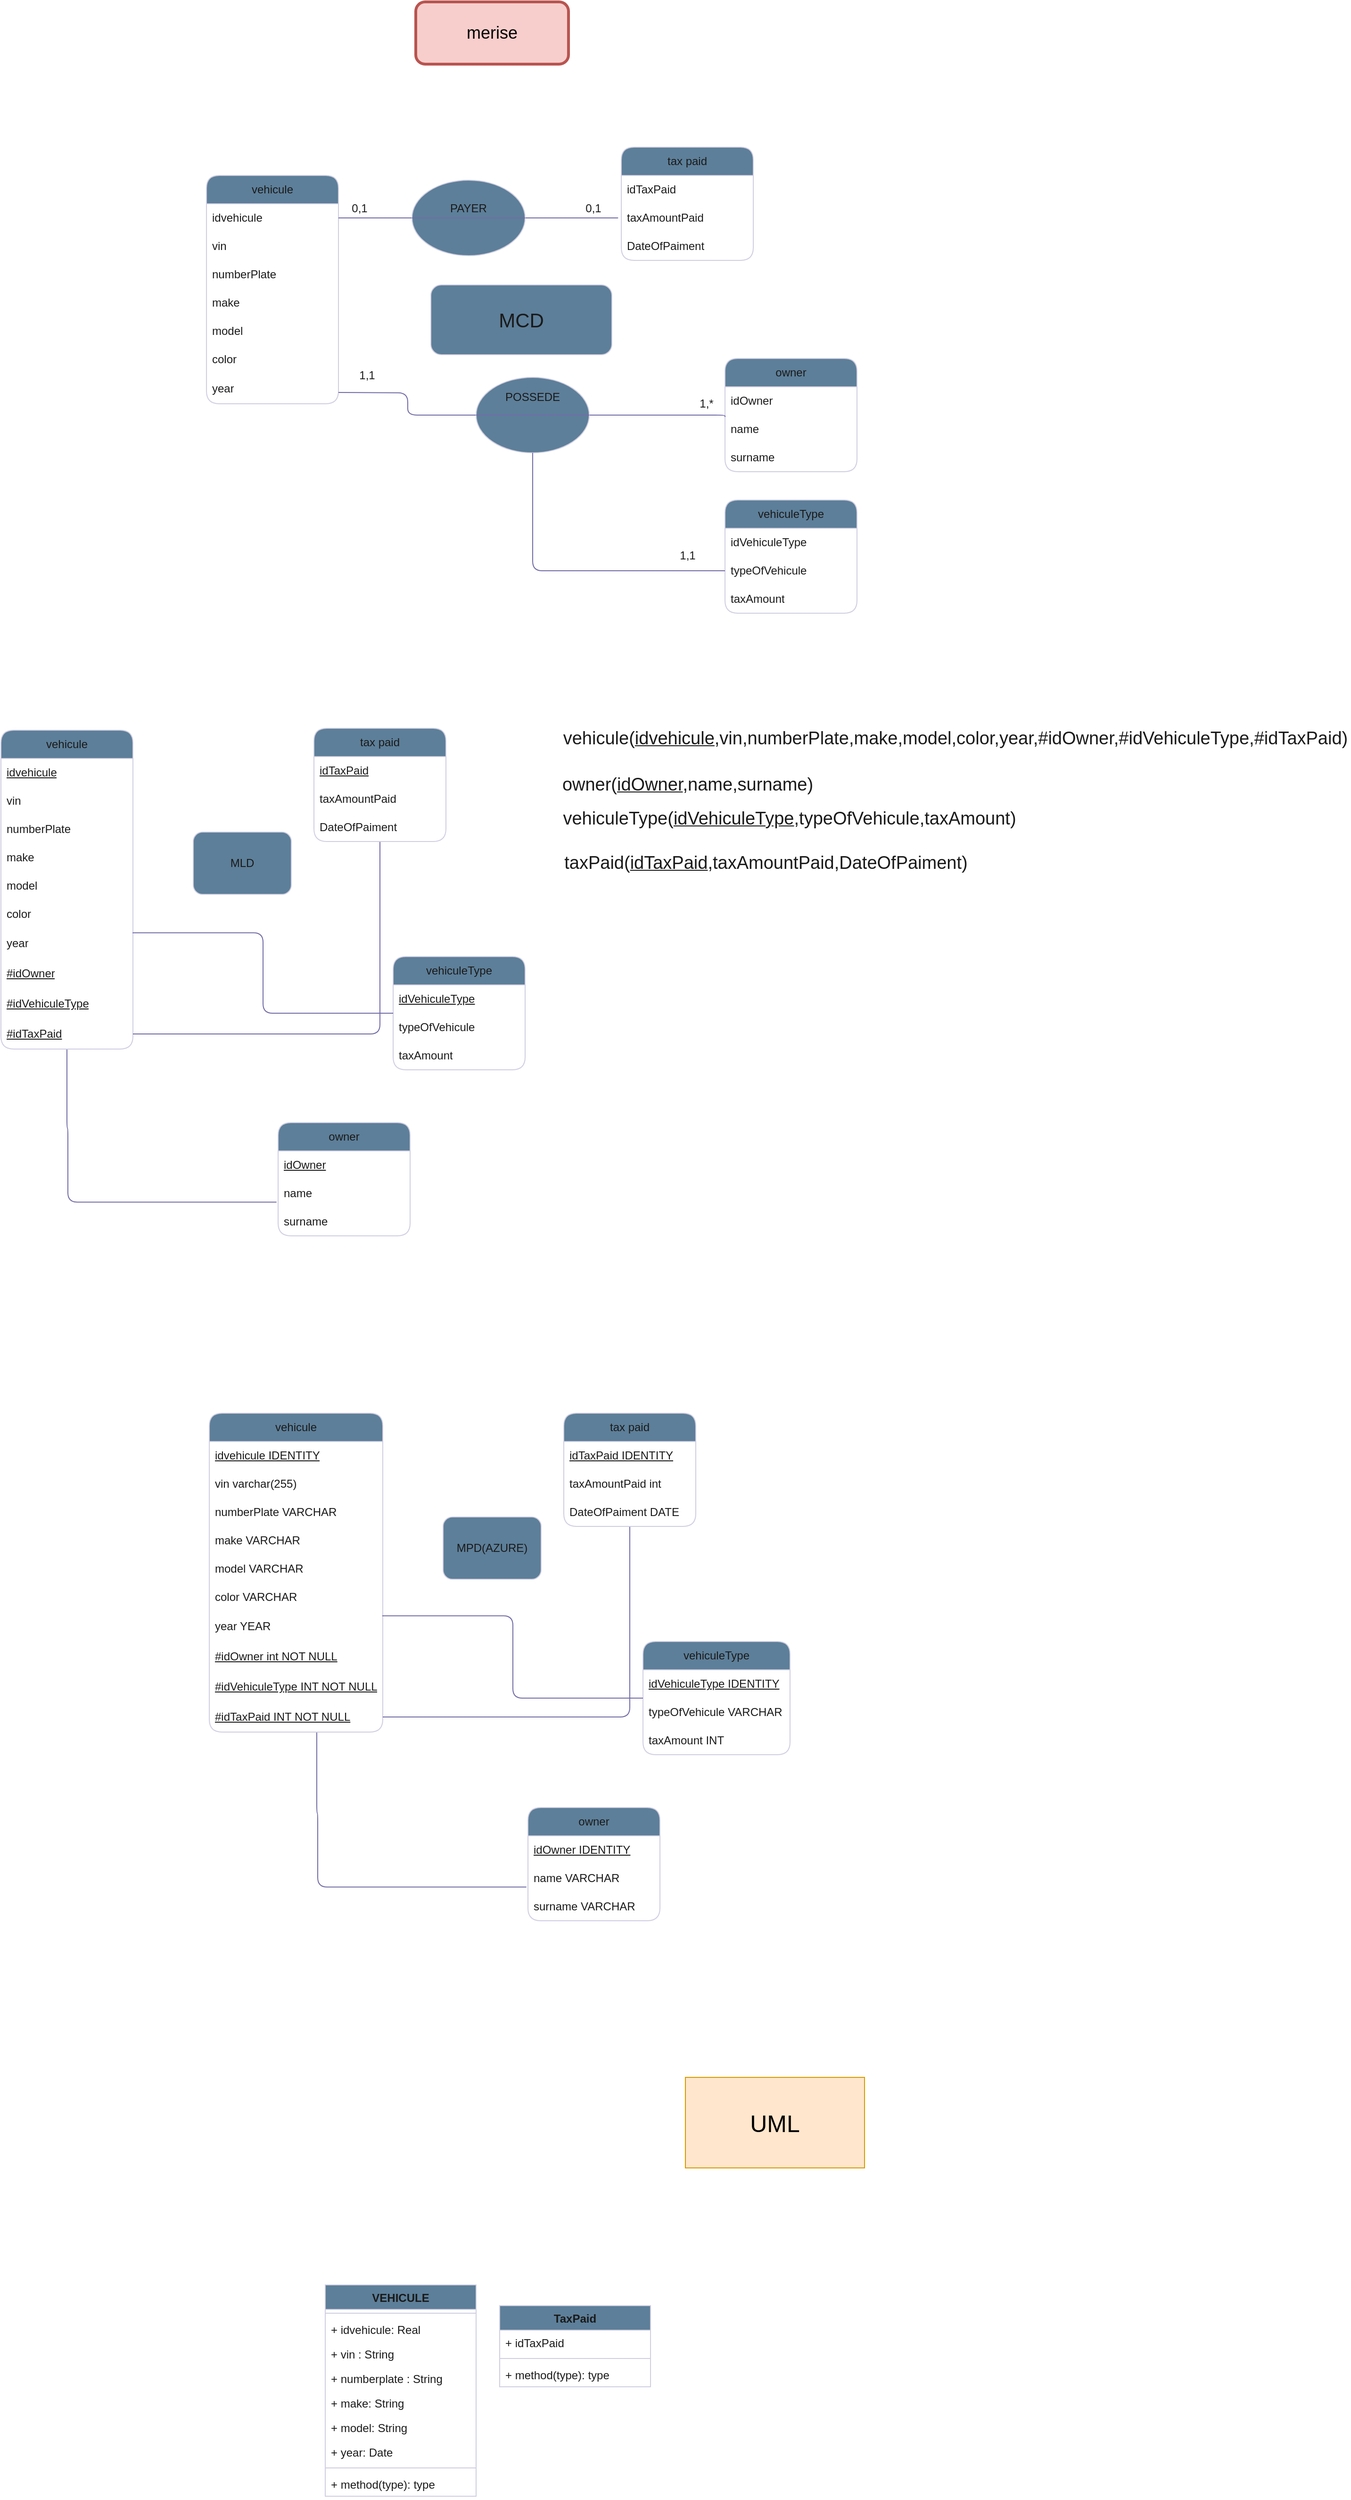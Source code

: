 <mxfile version="23.1.5" type="github">
  <diagram id="C5RBs43oDa-KdzZeNtuy" name="Page-1">
    <mxGraphModel dx="827" dy="2083" grid="1" gridSize="22" guides="1" tooltips="1" connect="1" arrows="1" fold="1" page="1" pageScale="1" pageWidth="1200" pageHeight="1600" math="0" shadow="0">
      <root>
        <mxCell id="WIyWlLk6GJQsqaUBKTNV-0" />
        <mxCell id="WIyWlLk6GJQsqaUBKTNV-1" parent="WIyWlLk6GJQsqaUBKTNV-0" />
        <mxCell id="b2RJDhuck7k-rT2xG-7A-0" value="vehicule" style="swimlane;fontStyle=0;childLayout=stackLayout;horizontal=1;startSize=30;horizontalStack=0;resizeParent=1;resizeParentMax=0;resizeLast=0;collapsible=1;marginBottom=0;whiteSpace=wrap;html=1;rounded=1;labelBackgroundColor=none;fillColor=#5D7F99;strokeColor=#D0CEE2;fontColor=#1A1A1A;" parent="WIyWlLk6GJQsqaUBKTNV-1" vertex="1">
          <mxGeometry x="239" y="-1312" width="140" height="242" as="geometry" />
        </mxCell>
        <mxCell id="b2RJDhuck7k-rT2xG-7A-1" value="idvehicule" style="text;strokeColor=none;fillColor=none;align=left;verticalAlign=middle;spacingLeft=4;spacingRight=4;overflow=hidden;points=[[0,0.5],[1,0.5]];portConstraint=eastwest;rotatable=0;whiteSpace=wrap;html=1;rounded=1;labelBackgroundColor=none;fontColor=#1A1A1A;" parent="b2RJDhuck7k-rT2xG-7A-0" vertex="1">
          <mxGeometry y="30" width="140" height="30" as="geometry" />
        </mxCell>
        <mxCell id="b2RJDhuck7k-rT2xG-7A-2" value="vin" style="text;strokeColor=none;fillColor=none;align=left;verticalAlign=middle;spacingLeft=4;spacingRight=4;overflow=hidden;points=[[0,0.5],[1,0.5]];portConstraint=eastwest;rotatable=0;whiteSpace=wrap;html=1;rounded=1;labelBackgroundColor=none;fontColor=#1A1A1A;" parent="b2RJDhuck7k-rT2xG-7A-0" vertex="1">
          <mxGeometry y="60" width="140" height="30" as="geometry" />
        </mxCell>
        <mxCell id="b2RJDhuck7k-rT2xG-7A-3" value="numberPlate" style="text;strokeColor=none;fillColor=none;align=left;verticalAlign=middle;spacingLeft=4;spacingRight=4;overflow=hidden;points=[[0,0.5],[1,0.5]];portConstraint=eastwest;rotatable=0;whiteSpace=wrap;html=1;rounded=1;labelBackgroundColor=none;fontColor=#1A1A1A;" parent="b2RJDhuck7k-rT2xG-7A-0" vertex="1">
          <mxGeometry y="90" width="140" height="30" as="geometry" />
        </mxCell>
        <mxCell id="b2RJDhuck7k-rT2xG-7A-18" value="make" style="text;strokeColor=none;fillColor=none;align=left;verticalAlign=middle;spacingLeft=4;spacingRight=4;overflow=hidden;points=[[0,0.5],[1,0.5]];portConstraint=eastwest;rotatable=0;whiteSpace=wrap;html=1;rounded=1;labelBackgroundColor=none;fontColor=#1A1A1A;" parent="b2RJDhuck7k-rT2xG-7A-0" vertex="1">
          <mxGeometry y="120" width="140" height="30" as="geometry" />
        </mxCell>
        <mxCell id="b2RJDhuck7k-rT2xG-7A-17" value="model" style="text;strokeColor=none;fillColor=none;align=left;verticalAlign=middle;spacingLeft=4;spacingRight=4;overflow=hidden;points=[[0,0.5],[1,0.5]];portConstraint=eastwest;rotatable=0;whiteSpace=wrap;html=1;rounded=1;labelBackgroundColor=none;fontColor=#1A1A1A;" parent="b2RJDhuck7k-rT2xG-7A-0" vertex="1">
          <mxGeometry y="150" width="140" height="30" as="geometry" />
        </mxCell>
        <mxCell id="b2RJDhuck7k-rT2xG-7A-16" value="color" style="text;strokeColor=none;fillColor=none;align=left;verticalAlign=middle;spacingLeft=4;spacingRight=4;overflow=hidden;points=[[0,0.5],[1,0.5]];portConstraint=eastwest;rotatable=0;whiteSpace=wrap;html=1;rounded=1;labelBackgroundColor=none;fontColor=#1A1A1A;" parent="b2RJDhuck7k-rT2xG-7A-0" vertex="1">
          <mxGeometry y="180" width="140" height="30" as="geometry" />
        </mxCell>
        <mxCell id="b2RJDhuck7k-rT2xG-7A-20" value="year" style="text;strokeColor=none;fillColor=none;align=left;verticalAlign=middle;spacingLeft=4;spacingRight=4;overflow=hidden;points=[[0,0.5],[1,0.5]];portConstraint=eastwest;rotatable=0;whiteSpace=wrap;html=1;rounded=1;labelBackgroundColor=none;fontColor=#1A1A1A;" parent="b2RJDhuck7k-rT2xG-7A-0" vertex="1">
          <mxGeometry y="210" width="140" height="32" as="geometry" />
        </mxCell>
        <mxCell id="b2RJDhuck7k-rT2xG-7A-4" value="tax paid" style="swimlane;fontStyle=0;childLayout=stackLayout;horizontal=1;startSize=30;horizontalStack=0;resizeParent=1;resizeParentMax=0;resizeLast=0;collapsible=1;marginBottom=0;whiteSpace=wrap;html=1;rounded=1;labelBackgroundColor=none;fillColor=#5D7F99;strokeColor=#D0CEE2;fontColor=#1A1A1A;" parent="WIyWlLk6GJQsqaUBKTNV-1" vertex="1">
          <mxGeometry x="679" y="-1342" width="140" height="120" as="geometry" />
        </mxCell>
        <mxCell id="b2RJDhuck7k-rT2xG-7A-5" value="idTaxPaid" style="text;strokeColor=none;fillColor=none;align=left;verticalAlign=middle;spacingLeft=4;spacingRight=4;overflow=hidden;points=[[0,0.5],[1,0.5]];portConstraint=eastwest;rotatable=0;whiteSpace=wrap;html=1;rounded=1;labelBackgroundColor=none;fontColor=#1A1A1A;" parent="b2RJDhuck7k-rT2xG-7A-4" vertex="1">
          <mxGeometry y="30" width="140" height="30" as="geometry" />
        </mxCell>
        <mxCell id="b2RJDhuck7k-rT2xG-7A-6" value="taxAmountPaid" style="text;strokeColor=none;fillColor=none;align=left;verticalAlign=middle;spacingLeft=4;spacingRight=4;overflow=hidden;points=[[0,0.5],[1,0.5]];portConstraint=eastwest;rotatable=0;whiteSpace=wrap;html=1;rounded=1;labelBackgroundColor=none;fontColor=#1A1A1A;" parent="b2RJDhuck7k-rT2xG-7A-4" vertex="1">
          <mxGeometry y="60" width="140" height="30" as="geometry" />
        </mxCell>
        <mxCell id="b2RJDhuck7k-rT2xG-7A-7" value="DateOfPaiment" style="text;strokeColor=none;fillColor=none;align=left;verticalAlign=middle;spacingLeft=4;spacingRight=4;overflow=hidden;points=[[0,0.5],[1,0.5]];portConstraint=eastwest;rotatable=0;whiteSpace=wrap;html=1;rounded=1;labelBackgroundColor=none;fontColor=#1A1A1A;" parent="b2RJDhuck7k-rT2xG-7A-4" vertex="1">
          <mxGeometry y="90" width="140" height="30" as="geometry" />
        </mxCell>
        <mxCell id="b2RJDhuck7k-rT2xG-7A-8" value="owner" style="swimlane;fontStyle=0;childLayout=stackLayout;horizontal=1;startSize=30;horizontalStack=0;resizeParent=1;resizeParentMax=0;resizeLast=0;collapsible=1;marginBottom=0;whiteSpace=wrap;html=1;rounded=1;labelBackgroundColor=none;fillColor=#5D7F99;strokeColor=#D0CEE2;fontColor=#1A1A1A;" parent="WIyWlLk6GJQsqaUBKTNV-1" vertex="1">
          <mxGeometry x="789" y="-1118" width="140" height="120" as="geometry" />
        </mxCell>
        <mxCell id="b2RJDhuck7k-rT2xG-7A-9" value="idOwner" style="text;strokeColor=none;fillColor=none;align=left;verticalAlign=middle;spacingLeft=4;spacingRight=4;overflow=hidden;points=[[0,0.5],[1,0.5]];portConstraint=eastwest;rotatable=0;whiteSpace=wrap;html=1;rounded=1;labelBackgroundColor=none;fontColor=#1A1A1A;" parent="b2RJDhuck7k-rT2xG-7A-8" vertex="1">
          <mxGeometry y="30" width="140" height="30" as="geometry" />
        </mxCell>
        <mxCell id="b2RJDhuck7k-rT2xG-7A-10" value="name" style="text;strokeColor=none;fillColor=none;align=left;verticalAlign=middle;spacingLeft=4;spacingRight=4;overflow=hidden;points=[[0,0.5],[1,0.5]];portConstraint=eastwest;rotatable=0;whiteSpace=wrap;html=1;rounded=1;labelBackgroundColor=none;fontColor=#1A1A1A;" parent="b2RJDhuck7k-rT2xG-7A-8" vertex="1">
          <mxGeometry y="60" width="140" height="30" as="geometry" />
        </mxCell>
        <mxCell id="b2RJDhuck7k-rT2xG-7A-11" value="surname" style="text;strokeColor=none;fillColor=none;align=left;verticalAlign=middle;spacingLeft=4;spacingRight=4;overflow=hidden;points=[[0,0.5],[1,0.5]];portConstraint=eastwest;rotatable=0;whiteSpace=wrap;html=1;rounded=1;labelBackgroundColor=none;fontColor=#1A1A1A;" parent="b2RJDhuck7k-rT2xG-7A-8" vertex="1">
          <mxGeometry y="90" width="140" height="30" as="geometry" />
        </mxCell>
        <mxCell id="b2RJDhuck7k-rT2xG-7A-12" value="vehiculeType" style="swimlane;fontStyle=0;childLayout=stackLayout;horizontal=1;startSize=30;horizontalStack=0;resizeParent=1;resizeParentMax=0;resizeLast=0;collapsible=1;marginBottom=0;whiteSpace=wrap;html=1;rounded=1;labelBackgroundColor=none;fillColor=#5D7F99;strokeColor=#D0CEE2;fontColor=#1A1A1A;" parent="WIyWlLk6GJQsqaUBKTNV-1" vertex="1">
          <mxGeometry x="789" y="-968" width="140" height="120" as="geometry" />
        </mxCell>
        <mxCell id="b2RJDhuck7k-rT2xG-7A-13" value="idVehiculeType" style="text;strokeColor=none;fillColor=none;align=left;verticalAlign=middle;spacingLeft=4;spacingRight=4;overflow=hidden;points=[[0,0.5],[1,0.5]];portConstraint=eastwest;rotatable=0;whiteSpace=wrap;html=1;rounded=1;labelBackgroundColor=none;fontColor=#1A1A1A;" parent="b2RJDhuck7k-rT2xG-7A-12" vertex="1">
          <mxGeometry y="30" width="140" height="30" as="geometry" />
        </mxCell>
        <mxCell id="b2RJDhuck7k-rT2xG-7A-14" value="typeOfVehicule" style="text;strokeColor=none;fillColor=none;align=left;verticalAlign=middle;spacingLeft=4;spacingRight=4;overflow=hidden;points=[[0,0.5],[1,0.5]];portConstraint=eastwest;rotatable=0;whiteSpace=wrap;html=1;rounded=1;labelBackgroundColor=none;fontColor=#1A1A1A;" parent="b2RJDhuck7k-rT2xG-7A-12" vertex="1">
          <mxGeometry y="60" width="140" height="30" as="geometry" />
        </mxCell>
        <mxCell id="b2RJDhuck7k-rT2xG-7A-15" value="taxAmount" style="text;strokeColor=none;fillColor=none;align=left;verticalAlign=middle;spacingLeft=4;spacingRight=4;overflow=hidden;points=[[0,0.5],[1,0.5]];portConstraint=eastwest;rotatable=0;whiteSpace=wrap;html=1;rounded=1;labelBackgroundColor=none;fontColor=#1A1A1A;" parent="b2RJDhuck7k-rT2xG-7A-12" vertex="1">
          <mxGeometry y="90" width="140" height="30" as="geometry" />
        </mxCell>
        <mxCell id="b2RJDhuck7k-rT2xG-7A-25" style="edgeStyle=orthogonalEdgeStyle;rounded=1;orthogonalLoop=1;jettySize=auto;html=1;endArrow=none;endFill=0;exitX=1;exitY=0.5;exitDx=0;exitDy=0;labelBackgroundColor=none;strokeColor=#736CA8;fontColor=default;" parent="WIyWlLk6GJQsqaUBKTNV-1" edge="1">
          <mxGeometry relative="1" as="geometry">
            <mxPoint x="645" y="-1058" as="sourcePoint" />
            <mxPoint x="789" y="-1056" as="targetPoint" />
            <Array as="points">
              <mxPoint x="789" y="-1058" />
            </Array>
          </mxGeometry>
        </mxCell>
        <mxCell id="b2RJDhuck7k-rT2xG-7A-27" style="edgeStyle=orthogonalEdgeStyle;rounded=1;orthogonalLoop=1;jettySize=auto;html=1;entryX=1;entryY=0.5;entryDx=0;entryDy=0;endArrow=none;endFill=0;labelBackgroundColor=none;strokeColor=#736CA8;fontColor=default;" parent="WIyWlLk6GJQsqaUBKTNV-1" source="b2RJDhuck7k-rT2xG-7A-51" target="b2RJDhuck7k-rT2xG-7A-1" edge="1">
          <mxGeometry relative="1" as="geometry">
            <mxPoint x="569" y="-1267" as="sourcePoint" />
            <Array as="points" />
          </mxGeometry>
        </mxCell>
        <mxCell id="b2RJDhuck7k-rT2xG-7A-29" value="0,1" style="text;html=1;align=center;verticalAlign=middle;resizable=0;points=[];autosize=1;strokeColor=none;fillColor=none;rounded=1;labelBackgroundColor=none;fontColor=#1A1A1A;" parent="WIyWlLk6GJQsqaUBKTNV-1" vertex="1">
          <mxGeometry x="627" y="-1299" width="44" height="44" as="geometry" />
        </mxCell>
        <mxCell id="b2RJDhuck7k-rT2xG-7A-31" value="1,*" style="text;html=1;align=center;verticalAlign=middle;resizable=0;points=[];autosize=1;strokeColor=none;fillColor=none;strokeWidth=6;rounded=1;labelBackgroundColor=none;fontColor=#1A1A1A;" parent="WIyWlLk6GJQsqaUBKTNV-1" vertex="1">
          <mxGeometry x="747" y="-1092" width="44" height="44" as="geometry" />
        </mxCell>
        <mxCell id="b2RJDhuck7k-rT2xG-7A-37" value="0,1" style="text;html=1;align=center;verticalAlign=middle;resizable=0;points=[];autosize=1;strokeColor=none;fillColor=none;rounded=1;labelBackgroundColor=none;fontColor=#1A1A1A;" parent="WIyWlLk6GJQsqaUBKTNV-1" vertex="1">
          <mxGeometry x="379" y="-1299" width="44" height="44" as="geometry" />
        </mxCell>
        <mxCell id="b2RJDhuck7k-rT2xG-7A-40" value="&lt;font style=&quot;font-size: 21px;&quot;&gt;MCD&lt;/font&gt;" style="text;html=1;align=center;verticalAlign=middle;whiteSpace=wrap;rounded=1;fillColor=#5D7F99;strokeColor=#D0CEE2;perimeterSpacing=1;imageWidth=27;imageHeight=24;arcSize=15;labelBackgroundColor=none;fontColor=#1A1A1A;" parent="WIyWlLk6GJQsqaUBKTNV-1" vertex="1">
          <mxGeometry x="477" y="-1196" width="192" height="74" as="geometry" />
        </mxCell>
        <mxCell id="b2RJDhuck7k-rT2xG-7A-48" value="" style="edgeStyle=orthogonalEdgeStyle;rounded=1;orthogonalLoop=1;jettySize=auto;html=1;entryX=0;entryY=0.5;entryDx=0;entryDy=0;endArrow=none;endFill=0;exitX=-0.046;exitY=0.386;exitDx=0;exitDy=0;exitPerimeter=0;labelBackgroundColor=none;strokeColor=#736CA8;fontColor=default;" parent="WIyWlLk6GJQsqaUBKTNV-1" target="b2RJDhuck7k-rT2xG-7A-47" edge="1">
          <mxGeometry relative="1" as="geometry">
            <mxPoint x="378.976" y="-1082.016" as="sourcePoint" />
            <mxPoint x="789" y="-1057" as="targetPoint" />
          </mxGeometry>
        </mxCell>
        <mxCell id="b2RJDhuck7k-rT2xG-7A-47" value="" style="ellipse;whiteSpace=wrap;html=1;rounded=1;labelBackgroundColor=none;fillColor=#5D7F99;strokeColor=#D0CEE2;fontColor=#1A1A1A;" parent="WIyWlLk6GJQsqaUBKTNV-1" vertex="1">
          <mxGeometry x="525" y="-1098" width="120" height="80" as="geometry" />
        </mxCell>
        <mxCell id="b2RJDhuck7k-rT2xG-7A-49" value="" style="endArrow=none;html=1;rounded=1;entryX=1;entryY=0.5;entryDx=0;entryDy=0;exitX=0;exitY=0.5;exitDx=0;exitDy=0;labelBackgroundColor=none;strokeColor=#736CA8;fontColor=default;" parent="WIyWlLk6GJQsqaUBKTNV-1" source="b2RJDhuck7k-rT2xG-7A-47" target="b2RJDhuck7k-rT2xG-7A-47" edge="1">
          <mxGeometry width="50" height="50" relative="1" as="geometry">
            <mxPoint x="525" y="-1138" as="sourcePoint" />
            <mxPoint x="575" y="-1188" as="targetPoint" />
          </mxGeometry>
        </mxCell>
        <mxCell id="b2RJDhuck7k-rT2xG-7A-50" value="POSSEDE" style="text;html=1;align=center;verticalAlign=middle;whiteSpace=wrap;rounded=1;labelBackgroundColor=none;fontColor=#1A1A1A;" parent="WIyWlLk6GJQsqaUBKTNV-1" vertex="1">
          <mxGeometry x="555" y="-1092" width="60" height="30" as="geometry" />
        </mxCell>
        <mxCell id="b2RJDhuck7k-rT2xG-7A-52" value="" style="edgeStyle=orthogonalEdgeStyle;rounded=1;orthogonalLoop=1;jettySize=auto;html=1;entryX=1;entryY=0.5;entryDx=0;entryDy=0;endArrow=none;endFill=0;labelBackgroundColor=none;strokeColor=#736CA8;fontColor=default;" parent="WIyWlLk6GJQsqaUBKTNV-1" target="b2RJDhuck7k-rT2xG-7A-51" edge="1">
          <mxGeometry relative="1" as="geometry">
            <mxPoint x="667" y="-1267" as="sourcePoint" />
            <mxPoint x="379" y="-1267" as="targetPoint" />
            <Array as="points">
              <mxPoint x="679" y="-1267" />
              <mxPoint x="679" y="-1267" />
            </Array>
          </mxGeometry>
        </mxCell>
        <mxCell id="b2RJDhuck7k-rT2xG-7A-51" value="" style="ellipse;whiteSpace=wrap;html=1;rounded=1;labelBackgroundColor=none;fillColor=#5D7F99;strokeColor=#D0CEE2;fontColor=#1A1A1A;" parent="WIyWlLk6GJQsqaUBKTNV-1" vertex="1">
          <mxGeometry x="457" y="-1307" width="120" height="80" as="geometry" />
        </mxCell>
        <mxCell id="b2RJDhuck7k-rT2xG-7A-53" value="" style="endArrow=none;html=1;rounded=1;labelBackgroundColor=none;strokeColor=#736CA8;fontColor=default;" parent="WIyWlLk6GJQsqaUBKTNV-1" source="b2RJDhuck7k-rT2xG-7A-51" edge="1">
          <mxGeometry width="50" height="50" relative="1" as="geometry">
            <mxPoint x="525" y="-1226" as="sourcePoint" />
            <mxPoint x="575" y="-1276" as="targetPoint" />
          </mxGeometry>
        </mxCell>
        <mxCell id="b2RJDhuck7k-rT2xG-7A-55" value="" style="endArrow=none;html=1;rounded=1;entryX=1;entryY=0.5;entryDx=0;entryDy=0;exitX=0;exitY=0.5;exitDx=0;exitDy=0;labelBackgroundColor=none;strokeColor=#736CA8;fontColor=default;" parent="WIyWlLk6GJQsqaUBKTNV-1" source="b2RJDhuck7k-rT2xG-7A-51" target="b2RJDhuck7k-rT2xG-7A-51" edge="1">
          <mxGeometry width="50" height="50" relative="1" as="geometry">
            <mxPoint x="457" y="-1262" as="sourcePoint" />
            <mxPoint x="507" y="-1312" as="targetPoint" />
          </mxGeometry>
        </mxCell>
        <mxCell id="b2RJDhuck7k-rT2xG-7A-56" value="PAYER" style="text;html=1;align=center;verticalAlign=middle;whiteSpace=wrap;rounded=1;labelBackgroundColor=none;fontColor=#1A1A1A;" parent="WIyWlLk6GJQsqaUBKTNV-1" vertex="1">
          <mxGeometry x="487" y="-1292" width="60" height="30" as="geometry" />
        </mxCell>
        <mxCell id="b2RJDhuck7k-rT2xG-7A-64" value="1,1" style="text;html=1;align=center;verticalAlign=middle;resizable=0;points=[];autosize=1;strokeColor=none;fillColor=none;strokeWidth=6;rounded=1;labelBackgroundColor=none;fontColor=#1A1A1A;" parent="WIyWlLk6GJQsqaUBKTNV-1" vertex="1">
          <mxGeometry x="727" y="-931" width="44" height="44" as="geometry" />
        </mxCell>
        <mxCell id="b2RJDhuck7k-rT2xG-7A-67" value="1,1" style="text;html=1;align=center;verticalAlign=middle;resizable=0;points=[];autosize=1;strokeColor=none;fillColor=none;strokeWidth=6;rounded=1;labelBackgroundColor=none;fontColor=#1A1A1A;" parent="WIyWlLk6GJQsqaUBKTNV-1" vertex="1">
          <mxGeometry x="387" y="-1122" width="44" height="44" as="geometry" />
        </mxCell>
        <mxCell id="b2RJDhuck7k-rT2xG-7A-69" style="edgeStyle=orthogonalEdgeStyle;rounded=1;orthogonalLoop=1;jettySize=auto;html=1;entryX=0.5;entryY=1;entryDx=0;entryDy=0;endArrow=none;endFill=0;labelBackgroundColor=none;strokeColor=#736CA8;fontColor=default;" parent="WIyWlLk6GJQsqaUBKTNV-1" source="b2RJDhuck7k-rT2xG-7A-14" target="b2RJDhuck7k-rT2xG-7A-47" edge="1">
          <mxGeometry relative="1" as="geometry" />
        </mxCell>
        <mxCell id="_83wY9tQXMiuMrTnx9jU-0" value="&lt;font style=&quot;font-size: 18px;&quot;&gt;merise&lt;/font&gt;" style="text;html=1;align=center;verticalAlign=middle;whiteSpace=wrap;rounded=1;perimeterSpacing=3;strokeWidth=3;fillColor=#f8cecc;strokeColor=#b85450;labelBackgroundColor=none;" vertex="1" parent="WIyWlLk6GJQsqaUBKTNV-1">
          <mxGeometry x="461" y="-1496" width="162" height="66" as="geometry" />
        </mxCell>
        <mxCell id="_83wY9tQXMiuMrTnx9jU-35" style="edgeStyle=orthogonalEdgeStyle;rounded=1;orthogonalLoop=1;jettySize=auto;html=1;entryX=-0.012;entryY=-0.19;entryDx=0;entryDy=0;entryPerimeter=0;endArrow=none;endFill=0;labelBackgroundColor=none;strokeColor=#736CA8;fontColor=default;" edge="1" parent="WIyWlLk6GJQsqaUBKTNV-1" source="_83wY9tQXMiuMrTnx9jU-36" target="_83wY9tQXMiuMrTnx9jU-55">
          <mxGeometry relative="1" as="geometry">
            <mxPoint x="91" y="-219" as="targetPoint" />
            <Array as="points">
              <mxPoint x="91" y="-302" />
              <mxPoint x="92" y="-224" />
            </Array>
          </mxGeometry>
        </mxCell>
        <mxCell id="_83wY9tQXMiuMrTnx9jU-36" value="vehicule" style="swimlane;fontStyle=0;childLayout=stackLayout;horizontal=1;startSize=30;horizontalStack=0;resizeParent=1;resizeParentMax=0;resizeLast=0;collapsible=1;marginBottom=0;whiteSpace=wrap;html=1;rounded=1;labelBackgroundColor=none;fillColor=#5D7F99;strokeColor=#D0CEE2;fontColor=#1A1A1A;" vertex="1" parent="WIyWlLk6GJQsqaUBKTNV-1">
          <mxGeometry x="21" y="-724" width="140" height="338" as="geometry" />
        </mxCell>
        <mxCell id="_83wY9tQXMiuMrTnx9jU-37" value="&lt;u&gt;idvehicule&lt;/u&gt;" style="text;strokeColor=none;fillColor=none;align=left;verticalAlign=middle;spacingLeft=4;spacingRight=4;overflow=hidden;points=[[0,0.5],[1,0.5]];portConstraint=eastwest;rotatable=0;whiteSpace=wrap;html=1;rounded=1;labelBackgroundColor=none;fontColor=#1A1A1A;" vertex="1" parent="_83wY9tQXMiuMrTnx9jU-36">
          <mxGeometry y="30" width="140" height="30" as="geometry" />
        </mxCell>
        <mxCell id="_83wY9tQXMiuMrTnx9jU-38" value="vin" style="text;strokeColor=none;fillColor=none;align=left;verticalAlign=middle;spacingLeft=4;spacingRight=4;overflow=hidden;points=[[0,0.5],[1,0.5]];portConstraint=eastwest;rotatable=0;whiteSpace=wrap;html=1;rounded=1;labelBackgroundColor=none;fontColor=#1A1A1A;" vertex="1" parent="_83wY9tQXMiuMrTnx9jU-36">
          <mxGeometry y="60" width="140" height="30" as="geometry" />
        </mxCell>
        <mxCell id="_83wY9tQXMiuMrTnx9jU-39" value="numberPlate" style="text;strokeColor=none;fillColor=none;align=left;verticalAlign=middle;spacingLeft=4;spacingRight=4;overflow=hidden;points=[[0,0.5],[1,0.5]];portConstraint=eastwest;rotatable=0;whiteSpace=wrap;html=1;rounded=1;labelBackgroundColor=none;fontColor=#1A1A1A;" vertex="1" parent="_83wY9tQXMiuMrTnx9jU-36">
          <mxGeometry y="90" width="140" height="30" as="geometry" />
        </mxCell>
        <mxCell id="_83wY9tQXMiuMrTnx9jU-40" value="make" style="text;strokeColor=none;fillColor=none;align=left;verticalAlign=middle;spacingLeft=4;spacingRight=4;overflow=hidden;points=[[0,0.5],[1,0.5]];portConstraint=eastwest;rotatable=0;whiteSpace=wrap;html=1;rounded=1;labelBackgroundColor=none;fontColor=#1A1A1A;" vertex="1" parent="_83wY9tQXMiuMrTnx9jU-36">
          <mxGeometry y="120" width="140" height="30" as="geometry" />
        </mxCell>
        <mxCell id="_83wY9tQXMiuMrTnx9jU-41" value="model" style="text;strokeColor=none;fillColor=none;align=left;verticalAlign=middle;spacingLeft=4;spacingRight=4;overflow=hidden;points=[[0,0.5],[1,0.5]];portConstraint=eastwest;rotatable=0;whiteSpace=wrap;html=1;rounded=1;labelBackgroundColor=none;fontColor=#1A1A1A;" vertex="1" parent="_83wY9tQXMiuMrTnx9jU-36">
          <mxGeometry y="150" width="140" height="30" as="geometry" />
        </mxCell>
        <mxCell id="_83wY9tQXMiuMrTnx9jU-42" value="color" style="text;strokeColor=none;fillColor=none;align=left;verticalAlign=middle;spacingLeft=4;spacingRight=4;overflow=hidden;points=[[0,0.5],[1,0.5]];portConstraint=eastwest;rotatable=0;whiteSpace=wrap;html=1;rounded=1;labelBackgroundColor=none;fontColor=#1A1A1A;" vertex="1" parent="_83wY9tQXMiuMrTnx9jU-36">
          <mxGeometry y="180" width="140" height="30" as="geometry" />
        </mxCell>
        <mxCell id="_83wY9tQXMiuMrTnx9jU-43" value="year" style="text;strokeColor=none;fillColor=none;align=left;verticalAlign=middle;spacingLeft=4;spacingRight=4;overflow=hidden;points=[[0,0.5],[1,0.5]];portConstraint=eastwest;rotatable=0;whiteSpace=wrap;html=1;rounded=1;labelBackgroundColor=none;fontColor=#1A1A1A;" vertex="1" parent="_83wY9tQXMiuMrTnx9jU-36">
          <mxGeometry y="210" width="140" height="32" as="geometry" />
        </mxCell>
        <mxCell id="_83wY9tQXMiuMrTnx9jU-44" value="&lt;u&gt;#idOwner&lt;/u&gt;" style="text;strokeColor=none;fillColor=none;align=left;verticalAlign=middle;spacingLeft=4;spacingRight=4;overflow=hidden;points=[[0,0.5],[1,0.5]];portConstraint=eastwest;rotatable=0;whiteSpace=wrap;html=1;rounded=1;labelBackgroundColor=none;fontColor=#1A1A1A;" vertex="1" parent="_83wY9tQXMiuMrTnx9jU-36">
          <mxGeometry y="242" width="140" height="32" as="geometry" />
        </mxCell>
        <mxCell id="_83wY9tQXMiuMrTnx9jU-45" value="&lt;u&gt;#idVehiculeType&lt;/u&gt;" style="text;strokeColor=none;fillColor=none;align=left;verticalAlign=middle;spacingLeft=4;spacingRight=4;overflow=hidden;points=[[0,0.5],[1,0.5]];portConstraint=eastwest;rotatable=0;whiteSpace=wrap;html=1;rounded=1;labelBackgroundColor=none;fontColor=#1A1A1A;" vertex="1" parent="_83wY9tQXMiuMrTnx9jU-36">
          <mxGeometry y="274" width="140" height="32" as="geometry" />
        </mxCell>
        <mxCell id="_83wY9tQXMiuMrTnx9jU-46" value="&lt;u&gt;#idTaxPaid&lt;/u&gt;" style="text;strokeColor=none;fillColor=none;align=left;verticalAlign=middle;spacingLeft=4;spacingRight=4;overflow=hidden;points=[[0,0.5],[1,0.5]];portConstraint=eastwest;rotatable=0;whiteSpace=wrap;html=1;rounded=1;labelBackgroundColor=none;fontColor=#1A1A1A;" vertex="1" parent="_83wY9tQXMiuMrTnx9jU-36">
          <mxGeometry y="306" width="140" height="32" as="geometry" />
        </mxCell>
        <mxCell id="_83wY9tQXMiuMrTnx9jU-47" style="edgeStyle=orthogonalEdgeStyle;rounded=1;orthogonalLoop=1;jettySize=auto;html=1;endArrow=none;endFill=0;labelBackgroundColor=none;strokeColor=#736CA8;fontColor=default;" edge="1" parent="WIyWlLk6GJQsqaUBKTNV-1" source="_83wY9tQXMiuMrTnx9jU-48" target="_83wY9tQXMiuMrTnx9jU-46">
          <mxGeometry relative="1" as="geometry" />
        </mxCell>
        <mxCell id="_83wY9tQXMiuMrTnx9jU-48" value="tax paid" style="swimlane;fontStyle=0;childLayout=stackLayout;horizontal=1;startSize=30;horizontalStack=0;resizeParent=1;resizeParentMax=0;resizeLast=0;collapsible=1;marginBottom=0;whiteSpace=wrap;html=1;rounded=1;labelBackgroundColor=none;fillColor=#5D7F99;strokeColor=#D0CEE2;fontColor=#1A1A1A;" vertex="1" parent="WIyWlLk6GJQsqaUBKTNV-1">
          <mxGeometry x="353" y="-726" width="140" height="120" as="geometry" />
        </mxCell>
        <mxCell id="_83wY9tQXMiuMrTnx9jU-49" value="&lt;u&gt;idTaxPaid&lt;/u&gt;" style="text;strokeColor=none;fillColor=none;align=left;verticalAlign=middle;spacingLeft=4;spacingRight=4;overflow=hidden;points=[[0,0.5],[1,0.5]];portConstraint=eastwest;rotatable=0;whiteSpace=wrap;html=1;rounded=1;labelBackgroundColor=none;fontColor=#1A1A1A;" vertex="1" parent="_83wY9tQXMiuMrTnx9jU-48">
          <mxGeometry y="30" width="140" height="30" as="geometry" />
        </mxCell>
        <mxCell id="_83wY9tQXMiuMrTnx9jU-50" value="taxAmountPaid" style="text;strokeColor=none;fillColor=none;align=left;verticalAlign=middle;spacingLeft=4;spacingRight=4;overflow=hidden;points=[[0,0.5],[1,0.5]];portConstraint=eastwest;rotatable=0;whiteSpace=wrap;html=1;rounded=1;labelBackgroundColor=none;fontColor=#1A1A1A;" vertex="1" parent="_83wY9tQXMiuMrTnx9jU-48">
          <mxGeometry y="60" width="140" height="30" as="geometry" />
        </mxCell>
        <mxCell id="_83wY9tQXMiuMrTnx9jU-51" value="DateOfPaiment" style="text;strokeColor=none;fillColor=none;align=left;verticalAlign=middle;spacingLeft=4;spacingRight=4;overflow=hidden;points=[[0,0.5],[1,0.5]];portConstraint=eastwest;rotatable=0;whiteSpace=wrap;html=1;rounded=1;labelBackgroundColor=none;fontColor=#1A1A1A;" vertex="1" parent="_83wY9tQXMiuMrTnx9jU-48">
          <mxGeometry y="90" width="140" height="30" as="geometry" />
        </mxCell>
        <mxCell id="_83wY9tQXMiuMrTnx9jU-52" value="owner" style="swimlane;fontStyle=0;childLayout=stackLayout;horizontal=1;startSize=30;horizontalStack=0;resizeParent=1;resizeParentMax=0;resizeLast=0;collapsible=1;marginBottom=0;whiteSpace=wrap;html=1;rounded=1;labelBackgroundColor=none;fillColor=#5D7F99;strokeColor=#D0CEE2;fontColor=#1A1A1A;" vertex="1" parent="WIyWlLk6GJQsqaUBKTNV-1">
          <mxGeometry x="315" y="-308" width="140" height="120" as="geometry" />
        </mxCell>
        <mxCell id="_83wY9tQXMiuMrTnx9jU-53" value="&lt;u&gt;idOwner&lt;/u&gt;" style="text;strokeColor=none;fillColor=none;align=left;verticalAlign=middle;spacingLeft=4;spacingRight=4;overflow=hidden;points=[[0,0.5],[1,0.5]];portConstraint=eastwest;rotatable=0;whiteSpace=wrap;html=1;rounded=1;labelBackgroundColor=none;fontColor=#1A1A1A;" vertex="1" parent="_83wY9tQXMiuMrTnx9jU-52">
          <mxGeometry y="30" width="140" height="30" as="geometry" />
        </mxCell>
        <mxCell id="_83wY9tQXMiuMrTnx9jU-54" value="name" style="text;strokeColor=none;fillColor=none;align=left;verticalAlign=middle;spacingLeft=4;spacingRight=4;overflow=hidden;points=[[0,0.5],[1,0.5]];portConstraint=eastwest;rotatable=0;whiteSpace=wrap;html=1;rounded=1;labelBackgroundColor=none;fontColor=#1A1A1A;" vertex="1" parent="_83wY9tQXMiuMrTnx9jU-52">
          <mxGeometry y="60" width="140" height="30" as="geometry" />
        </mxCell>
        <mxCell id="_83wY9tQXMiuMrTnx9jU-55" value="surname" style="text;strokeColor=none;fillColor=none;align=left;verticalAlign=middle;spacingLeft=4;spacingRight=4;overflow=hidden;points=[[0,0.5],[1,0.5]];portConstraint=eastwest;rotatable=0;whiteSpace=wrap;html=1;rounded=1;labelBackgroundColor=none;fontColor=#1A1A1A;" vertex="1" parent="_83wY9tQXMiuMrTnx9jU-52">
          <mxGeometry y="90" width="140" height="30" as="geometry" />
        </mxCell>
        <mxCell id="_83wY9tQXMiuMrTnx9jU-56" value="vehiculeType" style="swimlane;fontStyle=0;childLayout=stackLayout;horizontal=1;startSize=30;horizontalStack=0;resizeParent=1;resizeParentMax=0;resizeLast=0;collapsible=1;marginBottom=0;whiteSpace=wrap;html=1;rounded=1;labelBackgroundColor=none;fillColor=#5D7F99;strokeColor=#D0CEE2;fontColor=#1A1A1A;" vertex="1" parent="WIyWlLk6GJQsqaUBKTNV-1">
          <mxGeometry x="437" y="-484" width="140" height="120" as="geometry" />
        </mxCell>
        <mxCell id="_83wY9tQXMiuMrTnx9jU-57" value="&lt;u&gt;idVehiculeType&lt;/u&gt;" style="text;strokeColor=none;fillColor=none;align=left;verticalAlign=middle;spacingLeft=4;spacingRight=4;overflow=hidden;points=[[0,0.5],[1,0.5]];portConstraint=eastwest;rotatable=0;whiteSpace=wrap;html=1;rounded=1;labelBackgroundColor=none;fontColor=#1A1A1A;" vertex="1" parent="_83wY9tQXMiuMrTnx9jU-56">
          <mxGeometry y="30" width="140" height="30" as="geometry" />
        </mxCell>
        <mxCell id="_83wY9tQXMiuMrTnx9jU-58" value="typeOfVehicule" style="text;strokeColor=none;fillColor=none;align=left;verticalAlign=middle;spacingLeft=4;spacingRight=4;overflow=hidden;points=[[0,0.5],[1,0.5]];portConstraint=eastwest;rotatable=0;whiteSpace=wrap;html=1;rounded=1;labelBackgroundColor=none;fontColor=#1A1A1A;" vertex="1" parent="_83wY9tQXMiuMrTnx9jU-56">
          <mxGeometry y="60" width="140" height="30" as="geometry" />
        </mxCell>
        <mxCell id="_83wY9tQXMiuMrTnx9jU-59" value="taxAmount" style="text;strokeColor=none;fillColor=none;align=left;verticalAlign=middle;spacingLeft=4;spacingRight=4;overflow=hidden;points=[[0,0.5],[1,0.5]];portConstraint=eastwest;rotatable=0;whiteSpace=wrap;html=1;rounded=1;labelBackgroundColor=none;fontColor=#1A1A1A;" vertex="1" parent="_83wY9tQXMiuMrTnx9jU-56">
          <mxGeometry y="90" width="140" height="30" as="geometry" />
        </mxCell>
        <mxCell id="_83wY9tQXMiuMrTnx9jU-60" style="edgeStyle=orthogonalEdgeStyle;rounded=1;orthogonalLoop=1;jettySize=auto;html=1;entryX=0.997;entryY=0.149;entryDx=0;entryDy=0;entryPerimeter=0;endArrow=none;endFill=0;labelBackgroundColor=none;strokeColor=#736CA8;fontColor=default;" edge="1" parent="WIyWlLk6GJQsqaUBKTNV-1" source="_83wY9tQXMiuMrTnx9jU-56" target="_83wY9tQXMiuMrTnx9jU-43">
          <mxGeometry relative="1" as="geometry" />
        </mxCell>
        <mxCell id="_83wY9tQXMiuMrTnx9jU-61" value="MLD" style="text;html=1;align=center;verticalAlign=middle;whiteSpace=wrap;rounded=1;fillColor=#5D7F99;strokeColor=#D0CEE2;labelBackgroundColor=none;fontColor=#1A1A1A;" vertex="1" parent="WIyWlLk6GJQsqaUBKTNV-1">
          <mxGeometry x="225" y="-616" width="104" height="66" as="geometry" />
        </mxCell>
        <mxCell id="_83wY9tQXMiuMrTnx9jU-62" style="edgeStyle=orthogonalEdgeStyle;rounded=1;orthogonalLoop=1;jettySize=auto;html=1;entryX=-0.012;entryY=-0.19;entryDx=0;entryDy=0;entryPerimeter=0;endArrow=none;endFill=0;labelBackgroundColor=none;strokeColor=#736CA8;fontColor=default;" edge="1" parent="WIyWlLk6GJQsqaUBKTNV-1" source="_83wY9tQXMiuMrTnx9jU-63" target="_83wY9tQXMiuMrTnx9jU-82">
          <mxGeometry relative="1" as="geometry">
            <mxPoint x="356" y="507" as="targetPoint" />
            <Array as="points">
              <mxPoint x="356" y="424" />
              <mxPoint x="357" y="502" />
            </Array>
          </mxGeometry>
        </mxCell>
        <mxCell id="_83wY9tQXMiuMrTnx9jU-63" value="vehicule" style="swimlane;fontStyle=0;childLayout=stackLayout;horizontal=1;startSize=30;horizontalStack=0;resizeParent=1;resizeParentMax=0;resizeLast=0;collapsible=1;marginBottom=0;whiteSpace=wrap;html=1;rounded=1;labelBackgroundColor=none;fillColor=#5D7F99;strokeColor=#D0CEE2;fontColor=#1A1A1A;" vertex="1" parent="WIyWlLk6GJQsqaUBKTNV-1">
          <mxGeometry x="242" width="184" height="338" as="geometry" />
        </mxCell>
        <mxCell id="_83wY9tQXMiuMrTnx9jU-64" value="&lt;u&gt;idvehicule IDENTITY&lt;/u&gt;" style="text;strokeColor=none;fillColor=none;align=left;verticalAlign=middle;spacingLeft=4;spacingRight=4;overflow=hidden;points=[[0,0.5],[1,0.5]];portConstraint=eastwest;rotatable=0;whiteSpace=wrap;html=1;rounded=1;labelBackgroundColor=none;fontColor=#1A1A1A;" vertex="1" parent="_83wY9tQXMiuMrTnx9jU-63">
          <mxGeometry y="30" width="184" height="30" as="geometry" />
        </mxCell>
        <mxCell id="_83wY9tQXMiuMrTnx9jU-65" value="vin varchar(255)" style="text;strokeColor=none;fillColor=none;align=left;verticalAlign=middle;spacingLeft=4;spacingRight=4;overflow=hidden;points=[[0,0.5],[1,0.5]];portConstraint=eastwest;rotatable=0;whiteSpace=wrap;html=1;rounded=1;labelBackgroundColor=none;fontColor=#1A1A1A;" vertex="1" parent="_83wY9tQXMiuMrTnx9jU-63">
          <mxGeometry y="60" width="184" height="30" as="geometry" />
        </mxCell>
        <mxCell id="_83wY9tQXMiuMrTnx9jU-66" value="numberPlate VARCHAR" style="text;strokeColor=none;fillColor=none;align=left;verticalAlign=middle;spacingLeft=4;spacingRight=4;overflow=hidden;points=[[0,0.5],[1,0.5]];portConstraint=eastwest;rotatable=0;whiteSpace=wrap;html=1;rounded=1;labelBackgroundColor=none;fontColor=#1A1A1A;" vertex="1" parent="_83wY9tQXMiuMrTnx9jU-63">
          <mxGeometry y="90" width="184" height="30" as="geometry" />
        </mxCell>
        <mxCell id="_83wY9tQXMiuMrTnx9jU-67" value="make VARCHAR" style="text;strokeColor=none;fillColor=none;align=left;verticalAlign=middle;spacingLeft=4;spacingRight=4;overflow=hidden;points=[[0,0.5],[1,0.5]];portConstraint=eastwest;rotatable=0;whiteSpace=wrap;html=1;rounded=1;labelBackgroundColor=none;fontColor=#1A1A1A;" vertex="1" parent="_83wY9tQXMiuMrTnx9jU-63">
          <mxGeometry y="120" width="184" height="30" as="geometry" />
        </mxCell>
        <mxCell id="_83wY9tQXMiuMrTnx9jU-68" value="model VARCHAR" style="text;strokeColor=none;fillColor=none;align=left;verticalAlign=middle;spacingLeft=4;spacingRight=4;overflow=hidden;points=[[0,0.5],[1,0.5]];portConstraint=eastwest;rotatable=0;whiteSpace=wrap;html=1;rounded=1;labelBackgroundColor=none;fontColor=#1A1A1A;" vertex="1" parent="_83wY9tQXMiuMrTnx9jU-63">
          <mxGeometry y="150" width="184" height="30" as="geometry" />
        </mxCell>
        <mxCell id="_83wY9tQXMiuMrTnx9jU-69" value="color VARCHAR" style="text;strokeColor=none;fillColor=none;align=left;verticalAlign=middle;spacingLeft=4;spacingRight=4;overflow=hidden;points=[[0,0.5],[1,0.5]];portConstraint=eastwest;rotatable=0;whiteSpace=wrap;html=1;rounded=1;labelBackgroundColor=none;fontColor=#1A1A1A;" vertex="1" parent="_83wY9tQXMiuMrTnx9jU-63">
          <mxGeometry y="180" width="184" height="30" as="geometry" />
        </mxCell>
        <mxCell id="_83wY9tQXMiuMrTnx9jU-70" value="year YEAR" style="text;strokeColor=none;fillColor=none;align=left;verticalAlign=middle;spacingLeft=4;spacingRight=4;overflow=hidden;points=[[0,0.5],[1,0.5]];portConstraint=eastwest;rotatable=0;whiteSpace=wrap;html=1;rounded=1;labelBackgroundColor=none;fontColor=#1A1A1A;" vertex="1" parent="_83wY9tQXMiuMrTnx9jU-63">
          <mxGeometry y="210" width="184" height="32" as="geometry" />
        </mxCell>
        <mxCell id="_83wY9tQXMiuMrTnx9jU-71" value="&lt;u&gt;#idOwner int NOT NULL&lt;/u&gt;" style="text;strokeColor=none;fillColor=none;align=left;verticalAlign=middle;spacingLeft=4;spacingRight=4;overflow=hidden;points=[[0,0.5],[1,0.5]];portConstraint=eastwest;rotatable=0;whiteSpace=wrap;html=1;rounded=1;labelBackgroundColor=none;fontColor=#1A1A1A;" vertex="1" parent="_83wY9tQXMiuMrTnx9jU-63">
          <mxGeometry y="242" width="184" height="32" as="geometry" />
        </mxCell>
        <mxCell id="_83wY9tQXMiuMrTnx9jU-72" value="&lt;u&gt;#idVehiculeType INT NOT NULL&lt;/u&gt;" style="text;strokeColor=none;fillColor=none;align=left;verticalAlign=middle;spacingLeft=4;spacingRight=4;overflow=hidden;points=[[0,0.5],[1,0.5]];portConstraint=eastwest;rotatable=0;whiteSpace=wrap;html=1;rounded=1;labelBackgroundColor=none;fontColor=#1A1A1A;" vertex="1" parent="_83wY9tQXMiuMrTnx9jU-63">
          <mxGeometry y="274" width="184" height="32" as="geometry" />
        </mxCell>
        <mxCell id="_83wY9tQXMiuMrTnx9jU-73" value="&lt;u&gt;#idTaxPaid INT NOT NULL&lt;/u&gt;" style="text;strokeColor=none;fillColor=none;align=left;verticalAlign=middle;spacingLeft=4;spacingRight=4;overflow=hidden;points=[[0,0.5],[1,0.5]];portConstraint=eastwest;rotatable=0;whiteSpace=wrap;html=1;rounded=1;labelBackgroundColor=none;fontColor=#1A1A1A;" vertex="1" parent="_83wY9tQXMiuMrTnx9jU-63">
          <mxGeometry y="306" width="184" height="32" as="geometry" />
        </mxCell>
        <mxCell id="_83wY9tQXMiuMrTnx9jU-74" style="edgeStyle=orthogonalEdgeStyle;rounded=1;orthogonalLoop=1;jettySize=auto;html=1;endArrow=none;endFill=0;labelBackgroundColor=none;strokeColor=#736CA8;fontColor=default;" edge="1" parent="WIyWlLk6GJQsqaUBKTNV-1" source="_83wY9tQXMiuMrTnx9jU-75" target="_83wY9tQXMiuMrTnx9jU-73">
          <mxGeometry relative="1" as="geometry" />
        </mxCell>
        <mxCell id="_83wY9tQXMiuMrTnx9jU-75" value="tax paid" style="swimlane;fontStyle=0;childLayout=stackLayout;horizontal=1;startSize=30;horizontalStack=0;resizeParent=1;resizeParentMax=0;resizeLast=0;collapsible=1;marginBottom=0;whiteSpace=wrap;html=1;rounded=1;labelBackgroundColor=none;fillColor=#5D7F99;strokeColor=#D0CEE2;fontColor=#1A1A1A;" vertex="1" parent="WIyWlLk6GJQsqaUBKTNV-1">
          <mxGeometry x="618" width="140" height="120" as="geometry" />
        </mxCell>
        <mxCell id="_83wY9tQXMiuMrTnx9jU-76" value="&lt;u&gt;idTaxPaid IDENTITY&lt;/u&gt;" style="text;strokeColor=none;fillColor=none;align=left;verticalAlign=middle;spacingLeft=4;spacingRight=4;overflow=hidden;points=[[0,0.5],[1,0.5]];portConstraint=eastwest;rotatable=0;whiteSpace=wrap;html=1;rounded=1;labelBackgroundColor=none;fontColor=#1A1A1A;" vertex="1" parent="_83wY9tQXMiuMrTnx9jU-75">
          <mxGeometry y="30" width="140" height="30" as="geometry" />
        </mxCell>
        <mxCell id="_83wY9tQXMiuMrTnx9jU-77" value="taxAmountPaid int&amp;nbsp;" style="text;strokeColor=none;fillColor=none;align=left;verticalAlign=middle;spacingLeft=4;spacingRight=4;overflow=hidden;points=[[0,0.5],[1,0.5]];portConstraint=eastwest;rotatable=0;whiteSpace=wrap;html=1;rounded=1;labelBackgroundColor=none;fontColor=#1A1A1A;" vertex="1" parent="_83wY9tQXMiuMrTnx9jU-75">
          <mxGeometry y="60" width="140" height="30" as="geometry" />
        </mxCell>
        <mxCell id="_83wY9tQXMiuMrTnx9jU-78" value="DateOfPaiment DATE" style="text;strokeColor=none;fillColor=none;align=left;verticalAlign=middle;spacingLeft=4;spacingRight=4;overflow=hidden;points=[[0,0.5],[1,0.5]];portConstraint=eastwest;rotatable=0;whiteSpace=wrap;html=1;rounded=1;labelBackgroundColor=none;fontColor=#1A1A1A;" vertex="1" parent="_83wY9tQXMiuMrTnx9jU-75">
          <mxGeometry y="90" width="140" height="30" as="geometry" />
        </mxCell>
        <mxCell id="_83wY9tQXMiuMrTnx9jU-79" value="owner" style="swimlane;fontStyle=0;childLayout=stackLayout;horizontal=1;startSize=30;horizontalStack=0;resizeParent=1;resizeParentMax=0;resizeLast=0;collapsible=1;marginBottom=0;whiteSpace=wrap;html=1;rounded=1;labelBackgroundColor=none;fillColor=#5D7F99;strokeColor=#D0CEE2;fontColor=#1A1A1A;" vertex="1" parent="WIyWlLk6GJQsqaUBKTNV-1">
          <mxGeometry x="580" y="418" width="140" height="120" as="geometry" />
        </mxCell>
        <mxCell id="_83wY9tQXMiuMrTnx9jU-80" value="&lt;u&gt;idOwner IDENTITY&lt;/u&gt;" style="text;strokeColor=none;fillColor=none;align=left;verticalAlign=middle;spacingLeft=4;spacingRight=4;overflow=hidden;points=[[0,0.5],[1,0.5]];portConstraint=eastwest;rotatable=0;whiteSpace=wrap;html=1;rounded=1;labelBackgroundColor=none;fontColor=#1A1A1A;" vertex="1" parent="_83wY9tQXMiuMrTnx9jU-79">
          <mxGeometry y="30" width="140" height="30" as="geometry" />
        </mxCell>
        <mxCell id="_83wY9tQXMiuMrTnx9jU-81" value="name VARCHAR" style="text;strokeColor=none;fillColor=none;align=left;verticalAlign=middle;spacingLeft=4;spacingRight=4;overflow=hidden;points=[[0,0.5],[1,0.5]];portConstraint=eastwest;rotatable=0;whiteSpace=wrap;html=1;rounded=1;labelBackgroundColor=none;fontColor=#1A1A1A;" vertex="1" parent="_83wY9tQXMiuMrTnx9jU-79">
          <mxGeometry y="60" width="140" height="30" as="geometry" />
        </mxCell>
        <mxCell id="_83wY9tQXMiuMrTnx9jU-82" value="surname VARCHAR" style="text;strokeColor=none;fillColor=none;align=left;verticalAlign=middle;spacingLeft=4;spacingRight=4;overflow=hidden;points=[[0,0.5],[1,0.5]];portConstraint=eastwest;rotatable=0;whiteSpace=wrap;html=1;rounded=1;labelBackgroundColor=none;fontColor=#1A1A1A;" vertex="1" parent="_83wY9tQXMiuMrTnx9jU-79">
          <mxGeometry y="90" width="140" height="30" as="geometry" />
        </mxCell>
        <mxCell id="_83wY9tQXMiuMrTnx9jU-83" value="vehiculeType" style="swimlane;fontStyle=0;childLayout=stackLayout;horizontal=1;startSize=30;horizontalStack=0;resizeParent=1;resizeParentMax=0;resizeLast=0;collapsible=1;marginBottom=0;whiteSpace=wrap;html=1;rounded=1;labelBackgroundColor=none;fillColor=#5D7F99;strokeColor=#D0CEE2;fontColor=#1A1A1A;" vertex="1" parent="WIyWlLk6GJQsqaUBKTNV-1">
          <mxGeometry x="702" y="242" width="156" height="120" as="geometry" />
        </mxCell>
        <mxCell id="_83wY9tQXMiuMrTnx9jU-84" value="&lt;u&gt;idVehiculeType IDENTITY&lt;/u&gt;" style="text;strokeColor=none;fillColor=none;align=left;verticalAlign=middle;spacingLeft=4;spacingRight=4;overflow=hidden;points=[[0,0.5],[1,0.5]];portConstraint=eastwest;rotatable=0;whiteSpace=wrap;html=1;rounded=1;labelBackgroundColor=none;fontColor=#1A1A1A;" vertex="1" parent="_83wY9tQXMiuMrTnx9jU-83">
          <mxGeometry y="30" width="156" height="30" as="geometry" />
        </mxCell>
        <mxCell id="_83wY9tQXMiuMrTnx9jU-85" value="typeOfVehicule VARCHAR" style="text;strokeColor=none;fillColor=none;align=left;verticalAlign=middle;spacingLeft=4;spacingRight=4;overflow=hidden;points=[[0,0.5],[1,0.5]];portConstraint=eastwest;rotatable=0;whiteSpace=wrap;html=1;rounded=1;labelBackgroundColor=none;fontColor=#1A1A1A;" vertex="1" parent="_83wY9tQXMiuMrTnx9jU-83">
          <mxGeometry y="60" width="156" height="30" as="geometry" />
        </mxCell>
        <mxCell id="_83wY9tQXMiuMrTnx9jU-86" value="taxAmount INT" style="text;strokeColor=none;fillColor=none;align=left;verticalAlign=middle;spacingLeft=4;spacingRight=4;overflow=hidden;points=[[0,0.5],[1,0.5]];portConstraint=eastwest;rotatable=0;whiteSpace=wrap;html=1;rounded=1;labelBackgroundColor=none;fontColor=#1A1A1A;" vertex="1" parent="_83wY9tQXMiuMrTnx9jU-83">
          <mxGeometry y="90" width="156" height="30" as="geometry" />
        </mxCell>
        <mxCell id="_83wY9tQXMiuMrTnx9jU-87" style="edgeStyle=orthogonalEdgeStyle;rounded=1;orthogonalLoop=1;jettySize=auto;html=1;entryX=0.997;entryY=0.149;entryDx=0;entryDy=0;entryPerimeter=0;endArrow=none;endFill=0;labelBackgroundColor=none;strokeColor=#736CA8;fontColor=default;" edge="1" parent="WIyWlLk6GJQsqaUBKTNV-1" source="_83wY9tQXMiuMrTnx9jU-83" target="_83wY9tQXMiuMrTnx9jU-70">
          <mxGeometry relative="1" as="geometry" />
        </mxCell>
        <mxCell id="_83wY9tQXMiuMrTnx9jU-88" value="MPD(AZURE)" style="text;html=1;align=center;verticalAlign=middle;whiteSpace=wrap;rounded=1;fillColor=#5D7F99;strokeColor=#D0CEE2;labelBackgroundColor=none;fontColor=#1A1A1A;" vertex="1" parent="WIyWlLk6GJQsqaUBKTNV-1">
          <mxGeometry x="490" y="110" width="104" height="66" as="geometry" />
        </mxCell>
        <mxCell id="_83wY9tQXMiuMrTnx9jU-89" value="&lt;font style=&quot;font-size: 19px;&quot;&gt;vehicule(&lt;u&gt;idvehicule&lt;/u&gt;,vin,numberPlate,make,model,color,year,#idOwner,#idVehiculeType,#idTaxPaid)&lt;/font&gt;" style="text;html=1;align=center;verticalAlign=middle;whiteSpace=wrap;rounded=1;labelBackgroundColor=none;fontColor=#1A1A1A;" vertex="1" parent="WIyWlLk6GJQsqaUBKTNV-1">
          <mxGeometry x="615" y="-748" width="837" height="66" as="geometry" />
        </mxCell>
        <mxCell id="_83wY9tQXMiuMrTnx9jU-90" value="&lt;font style=&quot;font-size: 19px;&quot;&gt;owner(&lt;u&gt;idOwner&lt;/u&gt;,name,surname)&lt;/font&gt;" style="text;html=1;align=center;verticalAlign=middle;whiteSpace=wrap;rounded=1;labelBackgroundColor=none;fontColor=#1A1A1A;" vertex="1" parent="WIyWlLk6GJQsqaUBKTNV-1">
          <mxGeometry x="617" y="-695.5" width="264.5" height="59" as="geometry" />
        </mxCell>
        <mxCell id="_83wY9tQXMiuMrTnx9jU-91" value="&lt;span style=&quot;font-size: 19px;&quot;&gt;vehiculeType(&lt;u&gt;idVehiculeType&lt;/u&gt;,typeOfVehicule,taxAmount)&lt;/span&gt;" style="text;html=1;align=center;verticalAlign=middle;whiteSpace=wrap;rounded=1;labelBackgroundColor=none;fontColor=#1A1A1A;" vertex="1" parent="WIyWlLk6GJQsqaUBKTNV-1">
          <mxGeometry x="615" y="-636.5" width="485" height="12" as="geometry" />
        </mxCell>
        <mxCell id="_83wY9tQXMiuMrTnx9jU-92" value="&lt;span style=&quot;font-size: 19px;&quot;&gt;taxPaid(&lt;u&gt;idTaxPaid&lt;/u&gt;,taxAmountPaid,DateOfPaiment)&lt;/span&gt;" style="text;html=1;align=center;verticalAlign=middle;whiteSpace=wrap;rounded=1;labelBackgroundColor=none;fontColor=#1A1A1A;" vertex="1" parent="WIyWlLk6GJQsqaUBKTNV-1">
          <mxGeometry x="616" y="-596" width="433" height="26" as="geometry" />
        </mxCell>
        <mxCell id="_83wY9tQXMiuMrTnx9jU-94" value="&lt;span style=&quot;font-size: 25px;&quot;&gt;UML&lt;/span&gt;" style="text;html=1;align=center;verticalAlign=middle;whiteSpace=wrap;rounded=0;fillColor=#ffe6cc;strokeColor=#d79b00;" vertex="1" parent="WIyWlLk6GJQsqaUBKTNV-1">
          <mxGeometry x="747" y="704" width="190" height="96" as="geometry" />
        </mxCell>
        <mxCell id="_83wY9tQXMiuMrTnx9jU-96" value="VEHICULE" style="swimlane;fontStyle=1;align=center;verticalAlign=top;childLayout=stackLayout;horizontal=1;startSize=26;horizontalStack=0;resizeParent=1;resizeParentMax=0;resizeLast=0;collapsible=1;marginBottom=0;whiteSpace=wrap;html=1;strokeColor=#D0CEE2;fontColor=#1A1A1A;fillColor=#5D7F99;" vertex="1" parent="WIyWlLk6GJQsqaUBKTNV-1">
          <mxGeometry x="365" y="924" width="160" height="224" as="geometry" />
        </mxCell>
        <mxCell id="_83wY9tQXMiuMrTnx9jU-98" value="" style="line;strokeWidth=1;fillColor=none;align=left;verticalAlign=middle;spacingTop=-1;spacingLeft=3;spacingRight=3;rotatable=0;labelPosition=right;points=[];portConstraint=eastwest;strokeColor=inherit;fontColor=#1A1A1A;" vertex="1" parent="_83wY9tQXMiuMrTnx9jU-96">
          <mxGeometry y="26" width="160" height="8" as="geometry" />
        </mxCell>
        <mxCell id="_83wY9tQXMiuMrTnx9jU-97" value="+ idvehicule: Real" style="text;strokeColor=none;fillColor=none;align=left;verticalAlign=top;spacingLeft=4;spacingRight=4;overflow=hidden;rotatable=0;points=[[0,0.5],[1,0.5]];portConstraint=eastwest;whiteSpace=wrap;html=1;fontColor=#1A1A1A;" vertex="1" parent="_83wY9tQXMiuMrTnx9jU-96">
          <mxGeometry y="34" width="160" height="26" as="geometry" />
        </mxCell>
        <mxCell id="_83wY9tQXMiuMrTnx9jU-101" value="+ vin : String" style="text;strokeColor=none;fillColor=none;align=left;verticalAlign=top;spacingLeft=4;spacingRight=4;overflow=hidden;rotatable=0;points=[[0,0.5],[1,0.5]];portConstraint=eastwest;whiteSpace=wrap;html=1;fontColor=#1A1A1A;" vertex="1" parent="_83wY9tQXMiuMrTnx9jU-96">
          <mxGeometry y="60" width="160" height="26" as="geometry" />
        </mxCell>
        <mxCell id="_83wY9tQXMiuMrTnx9jU-108" value="+ numberplate : String&amp;nbsp;" style="text;strokeColor=none;fillColor=none;align=left;verticalAlign=top;spacingLeft=4;spacingRight=4;overflow=hidden;rotatable=0;points=[[0,0.5],[1,0.5]];portConstraint=eastwest;whiteSpace=wrap;html=1;fontColor=#1A1A1A;" vertex="1" parent="_83wY9tQXMiuMrTnx9jU-96">
          <mxGeometry y="86" width="160" height="26" as="geometry" />
        </mxCell>
        <mxCell id="_83wY9tQXMiuMrTnx9jU-107" value="+ make: String" style="text;strokeColor=none;fillColor=none;align=left;verticalAlign=top;spacingLeft=4;spacingRight=4;overflow=hidden;rotatable=0;points=[[0,0.5],[1,0.5]];portConstraint=eastwest;whiteSpace=wrap;html=1;fontColor=#1A1A1A;" vertex="1" parent="_83wY9tQXMiuMrTnx9jU-96">
          <mxGeometry y="112" width="160" height="26" as="geometry" />
        </mxCell>
        <mxCell id="_83wY9tQXMiuMrTnx9jU-106" value="+ model: String" style="text;strokeColor=none;fillColor=none;align=left;verticalAlign=top;spacingLeft=4;spacingRight=4;overflow=hidden;rotatable=0;points=[[0,0.5],[1,0.5]];portConstraint=eastwest;whiteSpace=wrap;html=1;fontColor=#1A1A1A;" vertex="1" parent="_83wY9tQXMiuMrTnx9jU-96">
          <mxGeometry y="138" width="160" height="26" as="geometry" />
        </mxCell>
        <mxCell id="_83wY9tQXMiuMrTnx9jU-105" value="+ year: Date" style="text;strokeColor=none;fillColor=none;align=left;verticalAlign=top;spacingLeft=4;spacingRight=4;overflow=hidden;rotatable=0;points=[[0,0.5],[1,0.5]];portConstraint=eastwest;whiteSpace=wrap;html=1;fontColor=#1A1A1A;" vertex="1" parent="_83wY9tQXMiuMrTnx9jU-96">
          <mxGeometry y="164" width="160" height="26" as="geometry" />
        </mxCell>
        <mxCell id="_83wY9tQXMiuMrTnx9jU-110" value="" style="line;strokeWidth=1;fillColor=none;align=left;verticalAlign=middle;spacingTop=-1;spacingLeft=3;spacingRight=3;rotatable=0;labelPosition=right;points=[];portConstraint=eastwest;strokeColor=inherit;fontColor=#1A1A1A;" vertex="1" parent="_83wY9tQXMiuMrTnx9jU-96">
          <mxGeometry y="190" width="160" height="8" as="geometry" />
        </mxCell>
        <mxCell id="_83wY9tQXMiuMrTnx9jU-99" value="+ method(type): type" style="text;strokeColor=none;fillColor=none;align=left;verticalAlign=top;spacingLeft=4;spacingRight=4;overflow=hidden;rotatable=0;points=[[0,0.5],[1,0.5]];portConstraint=eastwest;whiteSpace=wrap;html=1;fontColor=#1A1A1A;strokeWidth=5;" vertex="1" parent="_83wY9tQXMiuMrTnx9jU-96">
          <mxGeometry y="198" width="160" height="26" as="geometry" />
        </mxCell>
        <mxCell id="_83wY9tQXMiuMrTnx9jU-111" value="TaxPaid" style="swimlane;fontStyle=1;align=center;verticalAlign=top;childLayout=stackLayout;horizontal=1;startSize=26;horizontalStack=0;resizeParent=1;resizeParentMax=0;resizeLast=0;collapsible=1;marginBottom=0;whiteSpace=wrap;html=1;strokeColor=#D0CEE2;fontColor=#1A1A1A;fillColor=#5D7F99;" vertex="1" parent="WIyWlLk6GJQsqaUBKTNV-1">
          <mxGeometry x="550" y="946" width="160" height="86" as="geometry" />
        </mxCell>
        <mxCell id="_83wY9tQXMiuMrTnx9jU-112" value="+ idTaxPaid" style="text;strokeColor=none;fillColor=none;align=left;verticalAlign=top;spacingLeft=4;spacingRight=4;overflow=hidden;rotatable=0;points=[[0,0.5],[1,0.5]];portConstraint=eastwest;whiteSpace=wrap;html=1;fontColor=#1A1A1A;" vertex="1" parent="_83wY9tQXMiuMrTnx9jU-111">
          <mxGeometry y="26" width="160" height="26" as="geometry" />
        </mxCell>
        <mxCell id="_83wY9tQXMiuMrTnx9jU-113" value="" style="line;strokeWidth=1;fillColor=none;align=left;verticalAlign=middle;spacingTop=-1;spacingLeft=3;spacingRight=3;rotatable=0;labelPosition=right;points=[];portConstraint=eastwest;strokeColor=inherit;fontColor=#1A1A1A;" vertex="1" parent="_83wY9tQXMiuMrTnx9jU-111">
          <mxGeometry y="52" width="160" height="8" as="geometry" />
        </mxCell>
        <mxCell id="_83wY9tQXMiuMrTnx9jU-114" value="+ method(type): type" style="text;strokeColor=none;fillColor=none;align=left;verticalAlign=top;spacingLeft=4;spacingRight=4;overflow=hidden;rotatable=0;points=[[0,0.5],[1,0.5]];portConstraint=eastwest;whiteSpace=wrap;html=1;fontColor=#1A1A1A;" vertex="1" parent="_83wY9tQXMiuMrTnx9jU-111">
          <mxGeometry y="60" width="160" height="26" as="geometry" />
        </mxCell>
      </root>
    </mxGraphModel>
  </diagram>
</mxfile>
